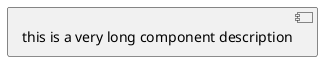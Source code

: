 {
  "sha1": "4u0d1hz4unhy35142qi12dw4mit6eeq",
  "insertion": {
    "when": "2024-05-30T20:48:20.574Z",
    "url": "https://github.com/plantuml/plantuml/issues/35#issuecomment-311310661",
    "user": "plantuml@gmail.com"
  }
}
@startuml
skinparam maxMessageSize 100
component component1 [
   this is a very long component description
]
@enduml
